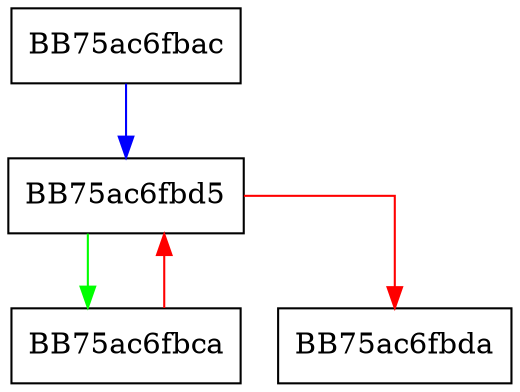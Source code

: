 digraph cleanup_index {
  node [shape="box"];
  graph [splines=ortho];
  BB75ac6fbac -> BB75ac6fbd5 [color="blue"];
  BB75ac6fbca -> BB75ac6fbd5 [color="red"];
  BB75ac6fbd5 -> BB75ac6fbca [color="green"];
  BB75ac6fbd5 -> BB75ac6fbda [color="red"];
}